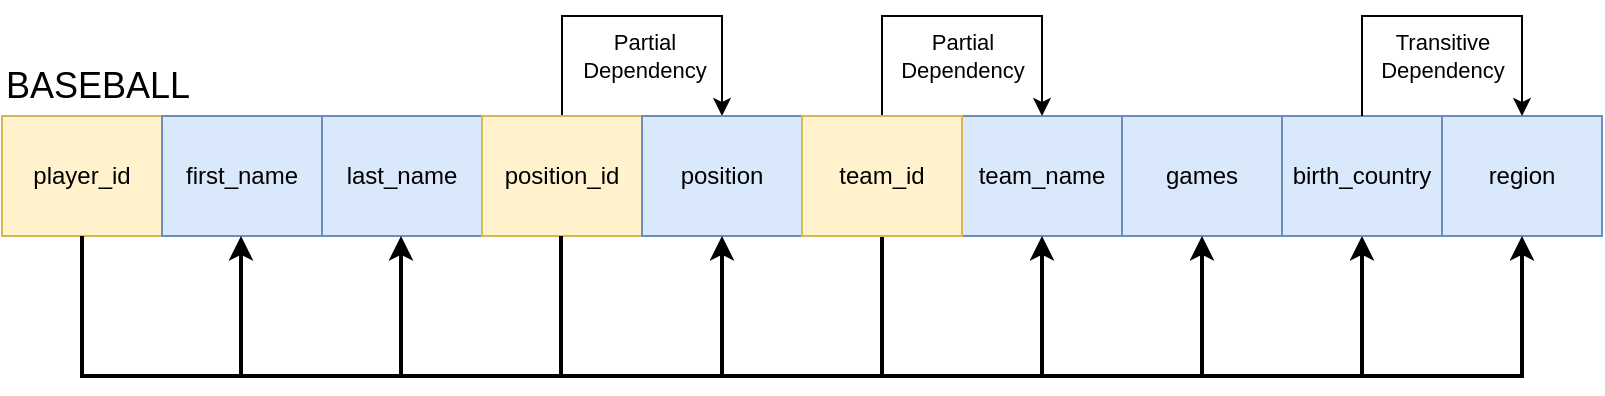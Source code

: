 <mxfile version="26.0.12" pages="3">
  <diagram name="1NF" id="nyibCcpKtxvlzPMr-AUH">
    <mxGraphModel dx="1266" dy="743" grid="1" gridSize="10" guides="1" tooltips="1" connect="1" arrows="1" fold="1" page="1" pageScale="1" pageWidth="850" pageHeight="1100" math="0" shadow="0">
      <root>
        <mxCell id="0" />
        <mxCell id="1" parent="0" />
        <mxCell id="TfNj9lMRgQH9AuEJNFXy-1" value="player_id" style="rounded=0;whiteSpace=wrap;html=1;fillColor=#fff2cc;strokeColor=#d6b656;" vertex="1" parent="1">
          <mxGeometry x="10" y="220" width="80" height="60" as="geometry" />
        </mxCell>
        <mxCell id="TfNj9lMRgQH9AuEJNFXy-6" value="first_name" style="rounded=0;whiteSpace=wrap;html=1;fillColor=#dae8fc;strokeColor=#6c8ebf;" vertex="1" parent="1">
          <mxGeometry x="90" y="220" width="80" height="60" as="geometry" />
        </mxCell>
        <mxCell id="TfNj9lMRgQH9AuEJNFXy-7" value="last_name" style="rounded=0;whiteSpace=wrap;html=1;fillColor=#dae8fc;strokeColor=#6c8ebf;" vertex="1" parent="1">
          <mxGeometry x="170" y="220" width="80" height="60" as="geometry" />
        </mxCell>
        <mxCell id="TfNj9lMRgQH9AuEJNFXy-9" value="team_name" style="rounded=0;whiteSpace=wrap;html=1;fillColor=#dae8fc;strokeColor=#6c8ebf;" vertex="1" parent="1">
          <mxGeometry x="490" y="220" width="80" height="60" as="geometry" />
        </mxCell>
        <mxCell id="TfNj9lMRgQH9AuEJNFXy-10" value="games" style="rounded=0;whiteSpace=wrap;html=1;fillColor=#dae8fc;strokeColor=#6c8ebf;" vertex="1" parent="1">
          <mxGeometry x="570" y="220" width="80" height="60" as="geometry" />
        </mxCell>
        <mxCell id="TfNj9lMRgQH9AuEJNFXy-21" value="" style="endArrow=classic;html=1;rounded=0;exitX=0.5;exitY=0;exitDx=0;exitDy=0;entryX=0.5;entryY=0;entryDx=0;entryDy=0;" edge="1" parent="1">
          <mxGeometry width="50" height="50" relative="1" as="geometry">
            <mxPoint x="450" y="220" as="sourcePoint" />
            <mxPoint x="530" y="220" as="targetPoint" />
            <Array as="points">
              <mxPoint x="450" y="170" />
              <mxPoint x="530" y="170" />
            </Array>
          </mxGeometry>
        </mxCell>
        <mxCell id="TfNj9lMRgQH9AuEJNFXy-28" value="Partial &lt;br&gt;Dependency" style="edgeLabel;html=1;align=center;verticalAlign=middle;resizable=0;points=[];" vertex="1" connectable="0" parent="TfNj9lMRgQH9AuEJNFXy-21">
          <mxGeometry y="-2" relative="1" as="geometry">
            <mxPoint y="18" as="offset" />
          </mxGeometry>
        </mxCell>
        <mxCell id="TfNj9lMRgQH9AuEJNFXy-23" value="" style="endArrow=classic;html=1;rounded=0;entryX=0.5;entryY=1;entryDx=0;entryDy=0;strokeWidth=2;" edge="1" parent="1" target="TfNj9lMRgQH9AuEJNFXy-10">
          <mxGeometry width="50" height="50" relative="1" as="geometry">
            <mxPoint x="530" y="350" as="sourcePoint" />
            <mxPoint x="450" y="280" as="targetPoint" />
            <Array as="points">
              <mxPoint x="530" y="350" />
              <mxPoint x="610" y="350" />
            </Array>
          </mxGeometry>
        </mxCell>
        <mxCell id="TfNj9lMRgQH9AuEJNFXy-25" value="" style="endArrow=classic;html=1;rounded=0;entryX=0.5;entryY=1;entryDx=0;entryDy=0;strokeWidth=2;" edge="1" parent="1" target="qTHf0ruvdhF4ZcqarzfZ-2">
          <mxGeometry width="50" height="50" relative="1" as="geometry">
            <mxPoint x="530" y="350" as="sourcePoint" />
            <mxPoint x="690" y="280" as="targetPoint" />
            <Array as="points">
              <mxPoint x="530" y="350" />
              <mxPoint x="620" y="350" />
              <mxPoint x="690" y="350" />
            </Array>
          </mxGeometry>
        </mxCell>
        <mxCell id="TfNj9lMRgQH9AuEJNFXy-26" value="" style="endArrow=classic;html=1;rounded=0;entryX=0.5;entryY=0;entryDx=0;entryDy=0;exitX=0.5;exitY=0;exitDx=0;exitDy=0;" edge="1" parent="1" source="qTHf0ruvdhF4ZcqarzfZ-3" target="qTHf0ruvdhF4ZcqarzfZ-7">
          <mxGeometry width="50" height="50" relative="1" as="geometry">
            <mxPoint x="450" y="220" as="sourcePoint" />
            <mxPoint x="130" y="220" as="targetPoint" />
            <Array as="points">
              <mxPoint x="290" y="170" />
              <mxPoint x="370" y="170" />
            </Array>
          </mxGeometry>
        </mxCell>
        <mxCell id="TfNj9lMRgQH9AuEJNFXy-27" value="Partial &lt;br&gt;Dependency" style="edgeLabel;html=1;align=center;verticalAlign=middle;resizable=0;points=[];" vertex="1" connectable="0" parent="TfNj9lMRgQH9AuEJNFXy-26">
          <mxGeometry x="0.014" relative="1" as="geometry">
            <mxPoint x="-1" y="20" as="offset" />
          </mxGeometry>
        </mxCell>
        <mxCell id="qTHf0ruvdhF4ZcqarzfZ-2" value="birth_country" style="rounded=0;whiteSpace=wrap;html=1;fillColor=#dae8fc;strokeColor=#6c8ebf;" vertex="1" parent="1">
          <mxGeometry x="650" y="220" width="80" height="60" as="geometry" />
        </mxCell>
        <mxCell id="qTHf0ruvdhF4ZcqarzfZ-3" value="position_id" style="rounded=0;whiteSpace=wrap;html=1;fillColor=#fff2cc;strokeColor=#d6b656;" vertex="1" parent="1">
          <mxGeometry x="250" y="220" width="80" height="60" as="geometry" />
        </mxCell>
        <mxCell id="qTHf0ruvdhF4ZcqarzfZ-4" value="" style="endArrow=none;html=1;rounded=0;entryX=0.5;entryY=1;entryDx=0;entryDy=0;exitX=0.5;exitY=1;exitDx=0;exitDy=0;strokeWidth=2;" edge="1" parent="1" source="TfNj9lMRgQH9AuEJNFXy-1" target="nJRZArOPJEY0JgPGhkDh-1">
          <mxGeometry width="50" height="50" relative="1" as="geometry">
            <mxPoint x="190" y="570" as="sourcePoint" />
            <mxPoint x="450" y="360" as="targetPoint" />
            <Array as="points">
              <mxPoint x="50" y="350" />
              <mxPoint x="140" y="350" />
              <mxPoint x="200" y="350" />
              <mxPoint x="370" y="350" />
              <mxPoint x="390" y="350" />
              <mxPoint x="450" y="350" />
            </Array>
          </mxGeometry>
        </mxCell>
        <mxCell id="qTHf0ruvdhF4ZcqarzfZ-6" value="" style="endArrow=none;html=1;rounded=0;strokeWidth=2;entryX=0.5;entryY=1;entryDx=0;entryDy=0;" edge="1" parent="1">
          <mxGeometry width="50" height="50" relative="1" as="geometry">
            <mxPoint x="289.5" y="350" as="sourcePoint" />
            <mxPoint x="289.5" y="280" as="targetPoint" />
          </mxGeometry>
        </mxCell>
        <mxCell id="qTHf0ruvdhF4ZcqarzfZ-7" value="position" style="rounded=0;whiteSpace=wrap;html=1;fillColor=#dae8fc;strokeColor=#6c8ebf;" vertex="1" parent="1">
          <mxGeometry x="330" y="220" width="80" height="60" as="geometry" />
        </mxCell>
        <mxCell id="6rfib5NlNlslTaXORstE-1" value="&lt;font style=&quot;font-size: 18px;&quot;&gt;BASEBALL&lt;/font&gt;" style="text;html=1;align=left;verticalAlign=middle;whiteSpace=wrap;rounded=0;" vertex="1" parent="1">
          <mxGeometry x="10" y="190" width="240" height="30" as="geometry" />
        </mxCell>
        <mxCell id="EkxCB0nHrD5QccWQg2iZ-1" value="" style="endArrow=classic;html=1;rounded=0;entryX=0.5;entryY=1;entryDx=0;entryDy=0;strokeWidth=2;" edge="1" parent="1" target="qTHf0ruvdhF4ZcqarzfZ-7">
          <mxGeometry width="50" height="50" relative="1" as="geometry">
            <mxPoint x="370" y="350" as="sourcePoint" />
            <mxPoint x="450" y="360" as="targetPoint" />
          </mxGeometry>
        </mxCell>
        <mxCell id="EkxCB0nHrD5QccWQg2iZ-3" value="" style="endArrow=classic;html=1;rounded=0;entryX=0.5;entryY=1;entryDx=0;entryDy=0;strokeWidth=2;" edge="1" parent="1">
          <mxGeometry width="50" height="50" relative="1" as="geometry">
            <mxPoint x="209.5" y="350" as="sourcePoint" />
            <mxPoint x="209.5" y="280" as="targetPoint" />
          </mxGeometry>
        </mxCell>
        <mxCell id="EkxCB0nHrD5QccWQg2iZ-4" value="" style="endArrow=classic;html=1;rounded=0;entryX=0.5;entryY=1;entryDx=0;entryDy=0;strokeWidth=2;" edge="1" parent="1">
          <mxGeometry width="50" height="50" relative="1" as="geometry">
            <mxPoint x="129.5" y="350" as="sourcePoint" />
            <mxPoint x="129.5" y="280" as="targetPoint" />
          </mxGeometry>
        </mxCell>
        <mxCell id="nJRZArOPJEY0JgPGhkDh-1" value="team_id" style="rounded=0;whiteSpace=wrap;html=1;fillColor=#fff2cc;strokeColor=#d6b656;" vertex="1" parent="1">
          <mxGeometry x="410" y="220" width="80" height="60" as="geometry" />
        </mxCell>
        <mxCell id="nJRZArOPJEY0JgPGhkDh-2" value="region" style="rounded=0;whiteSpace=wrap;html=1;fillColor=#dae8fc;strokeColor=#6c8ebf;" vertex="1" parent="1">
          <mxGeometry x="730" y="220" width="80" height="60" as="geometry" />
        </mxCell>
        <mxCell id="nJRZArOPJEY0JgPGhkDh-3" value="" style="endArrow=classic;html=1;rounded=0;entryX=0.5;entryY=1;entryDx=0;entryDy=0;strokeWidth=2;" edge="1" parent="1">
          <mxGeometry width="50" height="50" relative="1" as="geometry">
            <mxPoint x="610" y="350" as="sourcePoint" />
            <mxPoint x="770" y="280" as="targetPoint" />
            <Array as="points">
              <mxPoint x="610" y="350" />
              <mxPoint x="700" y="350" />
              <mxPoint x="770" y="350" />
            </Array>
          </mxGeometry>
        </mxCell>
        <mxCell id="nJRZArOPJEY0JgPGhkDh-4" value="" style="endArrow=classic;html=1;rounded=0;entryX=0.5;entryY=1;entryDx=0;entryDy=0;strokeWidth=2;" edge="1" parent="1">
          <mxGeometry width="50" height="50" relative="1" as="geometry">
            <mxPoint x="450" y="350" as="sourcePoint" />
            <mxPoint x="530" y="280" as="targetPoint" />
            <Array as="points">
              <mxPoint x="450" y="350" />
              <mxPoint x="530" y="350" />
            </Array>
          </mxGeometry>
        </mxCell>
        <mxCell id="nJRZArOPJEY0JgPGhkDh-5" value="" style="endArrow=classic;html=1;rounded=0;exitX=0.5;exitY=0;exitDx=0;exitDy=0;entryX=0.5;entryY=0;entryDx=0;entryDy=0;" edge="1" parent="1">
          <mxGeometry width="50" height="50" relative="1" as="geometry">
            <mxPoint x="690" y="220" as="sourcePoint" />
            <mxPoint x="770" y="220" as="targetPoint" />
            <Array as="points">
              <mxPoint x="690" y="170" />
              <mxPoint x="770" y="170" />
            </Array>
          </mxGeometry>
        </mxCell>
        <mxCell id="nJRZArOPJEY0JgPGhkDh-6" value="Transitive&lt;br&gt;Dependency" style="edgeLabel;html=1;align=center;verticalAlign=middle;resizable=0;points=[];" vertex="1" connectable="0" parent="nJRZArOPJEY0JgPGhkDh-5">
          <mxGeometry y="-2" relative="1" as="geometry">
            <mxPoint y="18" as="offset" />
          </mxGeometry>
        </mxCell>
      </root>
    </mxGraphModel>
  </diagram>
  <diagram name="2NF" id="7e-w_NgSVPGRFYtDtqDV">
    <mxGraphModel dx="1266" dy="743" grid="1" gridSize="10" guides="1" tooltips="1" connect="1" arrows="1" fold="1" page="1" pageScale="1" pageWidth="850" pageHeight="1100" math="0" shadow="0">
      <root>
        <mxCell id="pth28cDREKRtH9ZOYf5g-0" />
        <mxCell id="pth28cDREKRtH9ZOYf5g-1" parent="pth28cDREKRtH9ZOYf5g-0" />
        <mxCell id="pth28cDREKRtH9ZOYf5g-2" value="player_id" style="rounded=0;whiteSpace=wrap;html=1;fillColor=#fff2cc;strokeColor=#d6b656;" vertex="1" parent="pth28cDREKRtH9ZOYf5g-1">
          <mxGeometry x="30" y="220" width="80" height="60" as="geometry" />
        </mxCell>
        <mxCell id="pth28cDREKRtH9ZOYf5g-4" value="first_name" style="rounded=0;whiteSpace=wrap;html=1;fillColor=#dae8fc;strokeColor=#6c8ebf;" vertex="1" parent="pth28cDREKRtH9ZOYf5g-1">
          <mxGeometry x="110" y="220" width="80" height="60" as="geometry" />
        </mxCell>
        <mxCell id="pth28cDREKRtH9ZOYf5g-5" value="last_name" style="rounded=0;whiteSpace=wrap;html=1;fillColor=#dae8fc;strokeColor=#6c8ebf;" vertex="1" parent="pth28cDREKRtH9ZOYf5g-1">
          <mxGeometry x="190" y="220" width="80" height="60" as="geometry" />
        </mxCell>
        <mxCell id="pth28cDREKRtH9ZOYf5g-12" value="" style="endArrow=classic;html=1;rounded=0;exitX=0.5;exitY=1;exitDx=0;exitDy=0;entryX=0.5;entryY=1;entryDx=0;entryDy=0;strokeWidth=2;" edge="1" parent="pth28cDREKRtH9ZOYf5g-1" source="pth28cDREKRtH9ZOYf5g-2" target="pth28cDREKRtH9ZOYf5g-4">
          <mxGeometry width="50" height="50" relative="1" as="geometry">
            <mxPoint x="150" y="280" as="sourcePoint" />
            <mxPoint x="230" y="280" as="targetPoint" />
            <Array as="points">
              <mxPoint x="70" y="330" />
              <mxPoint x="150" y="330" />
            </Array>
          </mxGeometry>
        </mxCell>
        <mxCell id="pth28cDREKRtH9ZOYf5g-13" value="" style="endArrow=classic;html=1;rounded=0;exitX=0.5;exitY=1;exitDx=0;exitDy=0;entryX=0.5;entryY=1;entryDx=0;entryDy=0;strokeWidth=2;" edge="1" parent="pth28cDREKRtH9ZOYf5g-1" target="pth28cDREKRtH9ZOYf5g-5">
          <mxGeometry width="50" height="50" relative="1" as="geometry">
            <mxPoint x="70" y="280" as="sourcePoint" />
            <mxPoint x="230" y="280" as="targetPoint" />
            <Array as="points">
              <mxPoint x="70" y="330" />
              <mxPoint x="230" y="330" />
            </Array>
          </mxGeometry>
        </mxCell>
        <mxCell id="qsoQcUcfYFweNV26hMSh-2" value="&lt;font style=&quot;font-size: 18px;&quot;&gt;GAMES_POSITION&lt;/font&gt;" style="text;html=1;align=left;verticalAlign=middle;whiteSpace=wrap;rounded=0;" vertex="1" parent="pth28cDREKRtH9ZOYf5g-1">
          <mxGeometry x="30" y="390" width="240" height="30" as="geometry" />
        </mxCell>
        <mxCell id="WFOvEPY5EL2O4dTG3R_B-1" value="team_id" style="rounded=0;whiteSpace=wrap;html=1;fillColor=#fff2cc;strokeColor=#d6b656;" vertex="1" parent="pth28cDREKRtH9ZOYf5g-1">
          <mxGeometry x="600" y="420" width="80" height="60" as="geometry" />
        </mxCell>
        <mxCell id="WFOvEPY5EL2O4dTG3R_B-2" value="team_name" style="rounded=0;whiteSpace=wrap;html=1;fillColor=#dae8fc;strokeColor=#6c8ebf;" vertex="1" parent="pth28cDREKRtH9ZOYf5g-1">
          <mxGeometry x="680" y="420" width="80" height="60" as="geometry" />
        </mxCell>
        <mxCell id="WFOvEPY5EL2O4dTG3R_B-3" value="&lt;font style=&quot;font-size: 18px;&quot;&gt;TEAM&lt;/font&gt;" style="text;html=1;align=left;verticalAlign=middle;whiteSpace=wrap;rounded=0;" vertex="1" parent="pth28cDREKRtH9ZOYf5g-1">
          <mxGeometry x="600" y="390" width="160" height="30" as="geometry" />
        </mxCell>
        <mxCell id="RBDp0xztUhjPKN3PyeTN-0" value="games" style="rounded=0;whiteSpace=wrap;html=1;fillColor=#dae8fc;strokeColor=#6c8ebf;" vertex="1" parent="pth28cDREKRtH9ZOYf5g-1">
          <mxGeometry x="270" y="420" width="80" height="60" as="geometry" />
        </mxCell>
        <mxCell id="RBDp0xztUhjPKN3PyeTN-2" value="player_id" style="rounded=0;whiteSpace=wrap;html=1;fillColor=#fff2cc;strokeColor=#d6b656;" vertex="1" parent="pth28cDREKRtH9ZOYf5g-1">
          <mxGeometry x="30" y="420" width="80" height="60" as="geometry" />
        </mxCell>
        <mxCell id="RBDp0xztUhjPKN3PyeTN-3" value="team_id" style="rounded=0;whiteSpace=wrap;html=1;fillColor=#fff2cc;strokeColor=#d6b656;" vertex="1" parent="pth28cDREKRtH9ZOYf5g-1">
          <mxGeometry x="110" y="420" width="80" height="60" as="geometry" />
        </mxCell>
        <mxCell id="qhJAg6EElCHPlKFIjyyL-0" value="position_id" style="rounded=0;whiteSpace=wrap;html=1;fillColor=#fff2cc;strokeColor=#d6b656;" vertex="1" parent="pth28cDREKRtH9ZOYf5g-1">
          <mxGeometry x="190" y="420" width="80" height="60" as="geometry" />
        </mxCell>
        <mxCell id="FMqwhuH1c7sUGyFc8dhT-0" value="" style="endArrow=classic;html=1;rounded=0;exitX=0.5;exitY=1;exitDx=0;exitDy=0;entryX=0.5;entryY=1;entryDx=0;entryDy=0;strokeWidth=2;" edge="1" parent="pth28cDREKRtH9ZOYf5g-1">
          <mxGeometry width="50" height="50" relative="1" as="geometry">
            <mxPoint x="640" y="480" as="sourcePoint" />
            <mxPoint x="720" y="480" as="targetPoint" />
            <Array as="points">
              <mxPoint x="640" y="530" />
              <mxPoint x="720" y="530" />
            </Array>
          </mxGeometry>
        </mxCell>
        <mxCell id="un3k1ASon425JANYzWus-0" value="&lt;font style=&quot;font-size: 18px;&quot;&gt;PLAYER&lt;/font&gt;" style="text;html=1;align=left;verticalAlign=middle;whiteSpace=wrap;rounded=0;" vertex="1" parent="pth28cDREKRtH9ZOYf5g-1">
          <mxGeometry x="30" y="190" width="240" height="30" as="geometry" />
        </mxCell>
        <mxCell id="948Ycbvv6lg239EVrwbn-3" value="birth_country" style="rounded=0;whiteSpace=wrap;html=1;fillColor=#dae8fc;strokeColor=#6c8ebf;" vertex="1" parent="pth28cDREKRtH9ZOYf5g-1">
          <mxGeometry x="270" y="220" width="80" height="60" as="geometry" />
        </mxCell>
        <mxCell id="948Ycbvv6lg239EVrwbn-4" value="" style="endArrow=classic;html=1;rounded=0;exitX=0.5;exitY=1;exitDx=0;exitDy=0;entryX=0.5;entryY=1;entryDx=0;entryDy=0;strokeWidth=2;" edge="1" parent="pth28cDREKRtH9ZOYf5g-1" target="948Ycbvv6lg239EVrwbn-3">
          <mxGeometry width="50" height="50" relative="1" as="geometry">
            <mxPoint x="70" y="280" as="sourcePoint" />
            <mxPoint x="230" y="280" as="targetPoint" />
            <Array as="points">
              <mxPoint x="70" y="330" />
              <mxPoint x="310" y="330" />
            </Array>
          </mxGeometry>
        </mxCell>
        <mxCell id="948Ycbvv6lg239EVrwbn-6" value="" style="endArrow=none;html=1;rounded=0;exitX=0.5;exitY=1;exitDx=0;exitDy=0;entryX=0.5;entryY=1;entryDx=0;entryDy=0;startFill=0;strokeWidth=2;" edge="1" parent="pth28cDREKRtH9ZOYf5g-1">
          <mxGeometry width="50" height="50" relative="1" as="geometry">
            <mxPoint x="70" y="480" as="sourcePoint" />
            <mxPoint x="150" y="480" as="targetPoint" />
            <Array as="points">
              <mxPoint x="70" y="530" />
              <mxPoint x="150" y="530" />
            </Array>
          </mxGeometry>
        </mxCell>
        <mxCell id="948Ycbvv6lg239EVrwbn-7" value="" style="endArrow=none;html=1;rounded=0;exitX=0.5;exitY=1;exitDx=0;exitDy=0;entryX=0.5;entryY=1;entryDx=0;entryDy=0;startFill=0;strokeWidth=2;" edge="1" parent="pth28cDREKRtH9ZOYf5g-1">
          <mxGeometry width="50" height="50" relative="1" as="geometry">
            <mxPoint x="70" y="480" as="sourcePoint" />
            <mxPoint x="230" y="480" as="targetPoint" />
            <Array as="points">
              <mxPoint x="70" y="530" />
              <mxPoint x="230" y="530" />
            </Array>
          </mxGeometry>
        </mxCell>
        <mxCell id="948Ycbvv6lg239EVrwbn-8" value="" style="endArrow=classic;html=1;rounded=0;exitX=0.5;exitY=1;exitDx=0;exitDy=0;entryX=0.5;entryY=1;entryDx=0;entryDy=0;strokeWidth=2;" edge="1" parent="pth28cDREKRtH9ZOYf5g-1">
          <mxGeometry width="50" height="50" relative="1" as="geometry">
            <mxPoint x="70" y="480" as="sourcePoint" />
            <mxPoint x="310" y="480" as="targetPoint" />
            <Array as="points">
              <mxPoint x="70" y="530" />
              <mxPoint x="310" y="530" />
            </Array>
          </mxGeometry>
        </mxCell>
        <mxCell id="AOyh4fyZy2Dj_lfZ7lAg-0" value="region" style="rounded=0;whiteSpace=wrap;html=1;fillColor=#dae8fc;strokeColor=#6c8ebf;" vertex="1" parent="pth28cDREKRtH9ZOYf5g-1">
          <mxGeometry x="350" y="220" width="80" height="60" as="geometry" />
        </mxCell>
        <mxCell id="AOyh4fyZy2Dj_lfZ7lAg-1" value="" style="endArrow=classic;html=1;rounded=0;exitX=0.5;exitY=1;exitDx=0;exitDy=0;entryX=0.5;entryY=1;entryDx=0;entryDy=0;strokeWidth=2;" edge="1" parent="pth28cDREKRtH9ZOYf5g-1" target="AOyh4fyZy2Dj_lfZ7lAg-0">
          <mxGeometry width="50" height="50" relative="1" as="geometry">
            <mxPoint x="70" y="280" as="sourcePoint" />
            <mxPoint x="310" y="280" as="targetPoint" />
            <Array as="points">
              <mxPoint x="70" y="330" />
              <mxPoint x="390" y="330" />
            </Array>
          </mxGeometry>
        </mxCell>
        <mxCell id="Mv12okXph3zQhIU0sNi1-0" value="position_id" style="rounded=0;whiteSpace=wrap;html=1;fillColor=#fff2cc;strokeColor=#d6b656;" vertex="1" parent="pth28cDREKRtH9ZOYf5g-1">
          <mxGeometry x="390" y="420" width="80" height="60" as="geometry" />
        </mxCell>
        <mxCell id="Mv12okXph3zQhIU0sNi1-1" value="position" style="rounded=0;whiteSpace=wrap;html=1;fillColor=#dae8fc;strokeColor=#6c8ebf;" vertex="1" parent="pth28cDREKRtH9ZOYf5g-1">
          <mxGeometry x="470" y="420" width="80" height="60" as="geometry" />
        </mxCell>
        <mxCell id="Mv12okXph3zQhIU0sNi1-2" value="" style="endArrow=classic;html=1;rounded=0;exitX=0.5;exitY=1;exitDx=0;exitDy=0;entryX=0.5;entryY=1;entryDx=0;entryDy=0;strokeWidth=2;" edge="1" parent="pth28cDREKRtH9ZOYf5g-1">
          <mxGeometry width="50" height="50" relative="1" as="geometry">
            <mxPoint x="430" y="480" as="sourcePoint" />
            <mxPoint x="510" y="480" as="targetPoint" />
            <Array as="points">
              <mxPoint x="430" y="530" />
              <mxPoint x="510" y="530" />
            </Array>
          </mxGeometry>
        </mxCell>
        <mxCell id="Mv12okXph3zQhIU0sNi1-3" value="&lt;font style=&quot;font-size: 18px;&quot;&gt;POSITION&lt;/font&gt;" style="text;html=1;align=left;verticalAlign=middle;whiteSpace=wrap;rounded=0;" vertex="1" parent="pth28cDREKRtH9ZOYf5g-1">
          <mxGeometry x="390" y="390" width="160" height="30" as="geometry" />
        </mxCell>
        <mxCell id="6POuk1LypMpcciTzvXC9-0" value="" style="endArrow=classic;html=1;rounded=0;exitX=0.5;exitY=0;exitDx=0;exitDy=0;entryX=0.5;entryY=0;entryDx=0;entryDy=0;" edge="1" parent="pth28cDREKRtH9ZOYf5g-1">
          <mxGeometry width="50" height="50" relative="1" as="geometry">
            <mxPoint x="310" y="220" as="sourcePoint" />
            <mxPoint x="390" y="220" as="targetPoint" />
            <Array as="points">
              <mxPoint x="310" y="170" />
              <mxPoint x="390" y="170" />
            </Array>
          </mxGeometry>
        </mxCell>
        <mxCell id="6POuk1LypMpcciTzvXC9-1" value="Transitive&lt;br&gt;Dependency" style="edgeLabel;html=1;align=center;verticalAlign=middle;resizable=0;points=[];" vertex="1" connectable="0" parent="6POuk1LypMpcciTzvXC9-0">
          <mxGeometry y="-2" relative="1" as="geometry">
            <mxPoint y="18" as="offset" />
          </mxGeometry>
        </mxCell>
      </root>
    </mxGraphModel>
  </diagram>
  <diagram name="3NF" id="CCYZ14KYMx-2Z6CiCBUy">
    <mxGraphModel dx="1266" dy="743" grid="1" gridSize="10" guides="1" tooltips="1" connect="1" arrows="1" fold="1" page="1" pageScale="1" pageWidth="850" pageHeight="1100" math="0" shadow="0">
      <root>
        <mxCell id="9BuyBW4K1CV1LpMyc2EE-0" />
        <mxCell id="9BuyBW4K1CV1LpMyc2EE-1" parent="9BuyBW4K1CV1LpMyc2EE-0" />
        <mxCell id="9BuyBW4K1CV1LpMyc2EE-2" value="player_id" style="rounded=0;whiteSpace=wrap;html=1;fillColor=#fff2cc;strokeColor=#d6b656;" vertex="1" parent="9BuyBW4K1CV1LpMyc2EE-1">
          <mxGeometry x="10" y="220" width="80" height="60" as="geometry" />
        </mxCell>
        <mxCell id="9BuyBW4K1CV1LpMyc2EE-4" value="first_name" style="rounded=0;whiteSpace=wrap;html=1;fillColor=#dae8fc;strokeColor=#6c8ebf;" vertex="1" parent="9BuyBW4K1CV1LpMyc2EE-1">
          <mxGeometry x="90" y="220" width="80" height="60" as="geometry" />
        </mxCell>
        <mxCell id="9BuyBW4K1CV1LpMyc2EE-5" value="last_name" style="rounded=0;whiteSpace=wrap;html=1;fillColor=#dae8fc;strokeColor=#6c8ebf;" vertex="1" parent="9BuyBW4K1CV1LpMyc2EE-1">
          <mxGeometry x="170" y="220" width="80" height="60" as="geometry" />
        </mxCell>
        <mxCell id="6cNxsWjWBAHQ7OEO3c06-3" value="&lt;font size=&quot;4&quot;&gt;PLAYER&lt;/font&gt;" style="text;html=1;align=left;verticalAlign=middle;whiteSpace=wrap;rounded=0;" vertex="1" parent="9BuyBW4K1CV1LpMyc2EE-1">
          <mxGeometry x="10" y="190" width="160" height="30" as="geometry" />
        </mxCell>
        <mxCell id="9vf4wNcz33SiPkYAVxOz-0" value="birth_country" style="rounded=0;whiteSpace=wrap;html=1;fillColor=#fff2cc;strokeColor=#d6b656;" vertex="1" parent="9BuyBW4K1CV1LpMyc2EE-1">
          <mxGeometry x="430" y="220" width="80" height="60" as="geometry" />
        </mxCell>
        <mxCell id="9vf4wNcz33SiPkYAVxOz-1" value="region" style="rounded=0;whiteSpace=wrap;html=1;fillColor=#dae8fc;strokeColor=#6c8ebf;" vertex="1" parent="9BuyBW4K1CV1LpMyc2EE-1">
          <mxGeometry x="510" y="220" width="80" height="60" as="geometry" />
        </mxCell>
        <mxCell id="9vf4wNcz33SiPkYAVxOz-3" value="&lt;font size=&quot;4&quot;&gt;COUNTRY_REGION&lt;/font&gt;" style="text;html=1;align=left;verticalAlign=middle;whiteSpace=wrap;rounded=0;" vertex="1" parent="9BuyBW4K1CV1LpMyc2EE-1">
          <mxGeometry x="430" y="190" width="160" height="30" as="geometry" />
        </mxCell>
        <mxCell id="SjUNgNtJQd7BkqsCmtTE-0" value="&lt;font style=&quot;font-size: 18px;&quot;&gt;GAMES_POSITION&lt;/font&gt;" style="text;html=1;align=left;verticalAlign=middle;whiteSpace=wrap;rounded=0;" vertex="1" parent="9BuyBW4K1CV1LpMyc2EE-1">
          <mxGeometry x="30" y="390" width="240" height="30" as="geometry" />
        </mxCell>
        <mxCell id="SjUNgNtJQd7BkqsCmtTE-1" value="team_id" style="rounded=0;whiteSpace=wrap;html=1;fillColor=#fff2cc;strokeColor=#d6b656;" vertex="1" parent="9BuyBW4K1CV1LpMyc2EE-1">
          <mxGeometry x="600" y="420" width="80" height="60" as="geometry" />
        </mxCell>
        <mxCell id="SjUNgNtJQd7BkqsCmtTE-2" value="team_name" style="rounded=0;whiteSpace=wrap;html=1;fillColor=#dae8fc;strokeColor=#6c8ebf;" vertex="1" parent="9BuyBW4K1CV1LpMyc2EE-1">
          <mxGeometry x="680" y="420" width="80" height="60" as="geometry" />
        </mxCell>
        <mxCell id="SjUNgNtJQd7BkqsCmtTE-3" value="&lt;font style=&quot;font-size: 18px;&quot;&gt;TEAM&lt;/font&gt;" style="text;html=1;align=left;verticalAlign=middle;whiteSpace=wrap;rounded=0;" vertex="1" parent="9BuyBW4K1CV1LpMyc2EE-1">
          <mxGeometry x="600" y="390" width="160" height="30" as="geometry" />
        </mxCell>
        <mxCell id="SjUNgNtJQd7BkqsCmtTE-4" value="games" style="rounded=0;whiteSpace=wrap;html=1;fillColor=#dae8fc;strokeColor=#6c8ebf;" vertex="1" parent="9BuyBW4K1CV1LpMyc2EE-1">
          <mxGeometry x="270" y="420" width="80" height="60" as="geometry" />
        </mxCell>
        <mxCell id="SjUNgNtJQd7BkqsCmtTE-5" value="player_id" style="rounded=0;whiteSpace=wrap;html=1;fillColor=#fff2cc;strokeColor=#d6b656;" vertex="1" parent="9BuyBW4K1CV1LpMyc2EE-1">
          <mxGeometry x="30" y="420" width="80" height="60" as="geometry" />
        </mxCell>
        <mxCell id="SjUNgNtJQd7BkqsCmtTE-6" value="team_id" style="rounded=0;whiteSpace=wrap;html=1;fillColor=#fff2cc;strokeColor=#d6b656;" vertex="1" parent="9BuyBW4K1CV1LpMyc2EE-1">
          <mxGeometry x="110" y="420" width="80" height="60" as="geometry" />
        </mxCell>
        <mxCell id="SjUNgNtJQd7BkqsCmtTE-7" value="position_id" style="rounded=0;whiteSpace=wrap;html=1;fillColor=#fff2cc;strokeColor=#d6b656;" vertex="1" parent="9BuyBW4K1CV1LpMyc2EE-1">
          <mxGeometry x="190" y="420" width="80" height="60" as="geometry" />
        </mxCell>
        <mxCell id="SjUNgNtJQd7BkqsCmtTE-8" value="" style="endArrow=classic;html=1;rounded=0;exitX=0.5;exitY=1;exitDx=0;exitDy=0;entryX=0.5;entryY=1;entryDx=0;entryDy=0;strokeWidth=2;" edge="1" parent="9BuyBW4K1CV1LpMyc2EE-1">
          <mxGeometry width="50" height="50" relative="1" as="geometry">
            <mxPoint x="640" y="480" as="sourcePoint" />
            <mxPoint x="720" y="480" as="targetPoint" />
            <Array as="points">
              <mxPoint x="640" y="530" />
              <mxPoint x="720" y="530" />
            </Array>
          </mxGeometry>
        </mxCell>
        <mxCell id="SjUNgNtJQd7BkqsCmtTE-9" value="" style="endArrow=none;html=1;rounded=0;exitX=0.5;exitY=1;exitDx=0;exitDy=0;entryX=0.5;entryY=1;entryDx=0;entryDy=0;startFill=0;strokeWidth=2;" edge="1" parent="9BuyBW4K1CV1LpMyc2EE-1">
          <mxGeometry width="50" height="50" relative="1" as="geometry">
            <mxPoint x="70" y="480" as="sourcePoint" />
            <mxPoint x="150" y="480" as="targetPoint" />
            <Array as="points">
              <mxPoint x="70" y="530" />
              <mxPoint x="150" y="530" />
            </Array>
          </mxGeometry>
        </mxCell>
        <mxCell id="SjUNgNtJQd7BkqsCmtTE-10" value="" style="endArrow=none;html=1;rounded=0;exitX=0.5;exitY=1;exitDx=0;exitDy=0;entryX=0.5;entryY=1;entryDx=0;entryDy=0;startFill=0;strokeWidth=2;" edge="1" parent="9BuyBW4K1CV1LpMyc2EE-1">
          <mxGeometry width="50" height="50" relative="1" as="geometry">
            <mxPoint x="70" y="480" as="sourcePoint" />
            <mxPoint x="230" y="480" as="targetPoint" />
            <Array as="points">
              <mxPoint x="70" y="530" />
              <mxPoint x="230" y="530" />
            </Array>
          </mxGeometry>
        </mxCell>
        <mxCell id="SjUNgNtJQd7BkqsCmtTE-11" value="" style="endArrow=classic;html=1;rounded=0;exitX=0.5;exitY=1;exitDx=0;exitDy=0;entryX=0.5;entryY=1;entryDx=0;entryDy=0;strokeWidth=2;" edge="1" parent="9BuyBW4K1CV1LpMyc2EE-1">
          <mxGeometry width="50" height="50" relative="1" as="geometry">
            <mxPoint x="70" y="480" as="sourcePoint" />
            <mxPoint x="310" y="480" as="targetPoint" />
            <Array as="points">
              <mxPoint x="70" y="530" />
              <mxPoint x="310" y="530" />
            </Array>
          </mxGeometry>
        </mxCell>
        <mxCell id="SjUNgNtJQd7BkqsCmtTE-12" value="position_id" style="rounded=0;whiteSpace=wrap;html=1;fillColor=#fff2cc;strokeColor=#d6b656;" vertex="1" parent="9BuyBW4K1CV1LpMyc2EE-1">
          <mxGeometry x="390" y="420" width="80" height="60" as="geometry" />
        </mxCell>
        <mxCell id="SjUNgNtJQd7BkqsCmtTE-13" value="position" style="rounded=0;whiteSpace=wrap;html=1;fillColor=#dae8fc;strokeColor=#6c8ebf;" vertex="1" parent="9BuyBW4K1CV1LpMyc2EE-1">
          <mxGeometry x="470" y="420" width="80" height="60" as="geometry" />
        </mxCell>
        <mxCell id="SjUNgNtJQd7BkqsCmtTE-14" value="" style="endArrow=classic;html=1;rounded=0;exitX=0.5;exitY=1;exitDx=0;exitDy=0;entryX=0.5;entryY=1;entryDx=0;entryDy=0;strokeWidth=2;" edge="1" parent="9BuyBW4K1CV1LpMyc2EE-1">
          <mxGeometry width="50" height="50" relative="1" as="geometry">
            <mxPoint x="430" y="480" as="sourcePoint" />
            <mxPoint x="510" y="480" as="targetPoint" />
            <Array as="points">
              <mxPoint x="430" y="530" />
              <mxPoint x="510" y="530" />
            </Array>
          </mxGeometry>
        </mxCell>
        <mxCell id="SjUNgNtJQd7BkqsCmtTE-15" value="&lt;font style=&quot;font-size: 18px;&quot;&gt;POSITION&lt;/font&gt;" style="text;html=1;align=left;verticalAlign=middle;whiteSpace=wrap;rounded=0;" vertex="1" parent="9BuyBW4K1CV1LpMyc2EE-1">
          <mxGeometry x="390" y="390" width="160" height="30" as="geometry" />
        </mxCell>
        <mxCell id="NQPjy8QkzyD3hoXiMvt6-0" value="birth_country" style="rounded=0;whiteSpace=wrap;html=1;fillColor=#dae8fc;strokeColor=#6c8ebf;" vertex="1" parent="9BuyBW4K1CV1LpMyc2EE-1">
          <mxGeometry x="250" y="220" width="80" height="60" as="geometry" />
        </mxCell>
        <mxCell id="NQPjy8QkzyD3hoXiMvt6-1" value="" style="endArrow=none;html=1;rounded=0;exitX=0.5;exitY=1;exitDx=0;exitDy=0;entryX=0.5;entryY=1;entryDx=0;entryDy=0;startFill=0;strokeWidth=2;" edge="1" parent="9BuyBW4K1CV1LpMyc2EE-1">
          <mxGeometry width="50" height="50" relative="1" as="geometry">
            <mxPoint x="50" y="280" as="sourcePoint" />
            <mxPoint x="130" y="280" as="targetPoint" />
            <Array as="points">
              <mxPoint x="50" y="330" />
              <mxPoint x="130" y="330" />
            </Array>
          </mxGeometry>
        </mxCell>
        <mxCell id="NQPjy8QkzyD3hoXiMvt6-2" value="" style="endArrow=none;html=1;rounded=0;exitX=0.5;exitY=1;exitDx=0;exitDy=0;entryX=0.5;entryY=1;entryDx=0;entryDy=0;startFill=0;strokeWidth=2;" edge="1" parent="9BuyBW4K1CV1LpMyc2EE-1">
          <mxGeometry width="50" height="50" relative="1" as="geometry">
            <mxPoint x="50" y="280" as="sourcePoint" />
            <mxPoint x="210" y="280" as="targetPoint" />
            <Array as="points">
              <mxPoint x="50" y="330" />
              <mxPoint x="210" y="330" />
            </Array>
          </mxGeometry>
        </mxCell>
        <mxCell id="NQPjy8QkzyD3hoXiMvt6-3" value="" style="endArrow=classic;html=1;rounded=0;exitX=0.5;exitY=1;exitDx=0;exitDy=0;entryX=0.5;entryY=1;entryDx=0;entryDy=0;strokeWidth=2;" edge="1" parent="9BuyBW4K1CV1LpMyc2EE-1">
          <mxGeometry width="50" height="50" relative="1" as="geometry">
            <mxPoint x="50" y="280" as="sourcePoint" />
            <mxPoint x="290" y="280" as="targetPoint" />
            <Array as="points">
              <mxPoint x="50" y="330" />
              <mxPoint x="290" y="330" />
            </Array>
          </mxGeometry>
        </mxCell>
        <mxCell id="NQPjy8QkzyD3hoXiMvt6-4" value="" style="endArrow=classic;html=1;rounded=0;exitX=0.5;exitY=1;exitDx=0;exitDy=0;entryX=0.5;entryY=1;entryDx=0;entryDy=0;strokeWidth=2;" edge="1" parent="9BuyBW4K1CV1LpMyc2EE-1">
          <mxGeometry width="50" height="50" relative="1" as="geometry">
            <mxPoint x="470" y="280" as="sourcePoint" />
            <mxPoint x="550" y="280" as="targetPoint" />
            <Array as="points">
              <mxPoint x="470" y="330" />
              <mxPoint x="550" y="330" />
            </Array>
          </mxGeometry>
        </mxCell>
      </root>
    </mxGraphModel>
  </diagram>
</mxfile>
